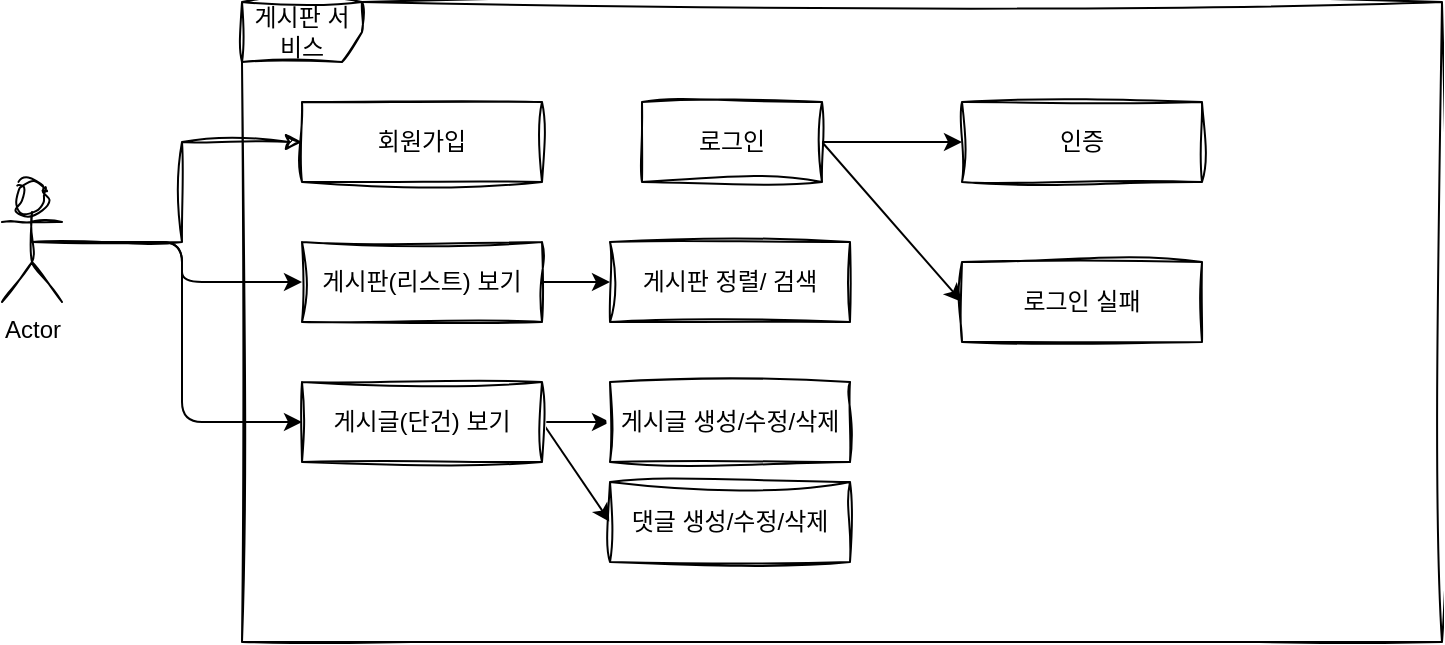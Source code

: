 <mxfile version="21.6.9" type="github">
  <diagram name="페이지-1" id="_WbU3tiYyOg9ZHtQQ9FB">
    <mxGraphModel dx="663" dy="747" grid="1" gridSize="10" guides="1" tooltips="1" connect="1" arrows="1" fold="1" page="1" pageScale="1" pageWidth="827" pageHeight="1169" math="0" shadow="0">
      <root>
        <mxCell id="0" />
        <mxCell id="1" parent="0" />
        <mxCell id="K8At-hvaZBKUtDex66WP-21" style="edgeStyle=orthogonalEdgeStyle;rounded=0;orthogonalLoop=1;jettySize=auto;html=1;exitX=0.5;exitY=0.5;exitDx=0;exitDy=0;exitPerimeter=0;sketch=1;curveFitting=1;jiggle=2;labelBackgroundColor=none;fontColor=default;" parent="1" source="K8At-hvaZBKUtDex66WP-1" target="K8At-hvaZBKUtDex66WP-2" edge="1">
          <mxGeometry relative="1" as="geometry" />
        </mxCell>
        <mxCell id="K8At-hvaZBKUtDex66WP-25" style="edgeStyle=orthogonalEdgeStyle;rounded=1;orthogonalLoop=1;jettySize=auto;html=1;exitX=0.5;exitY=0.5;exitDx=0;exitDy=0;exitPerimeter=0;entryX=0;entryY=0.5;entryDx=0;entryDy=0;" parent="1" source="K8At-hvaZBKUtDex66WP-1" target="K8At-hvaZBKUtDex66WP-5" edge="1">
          <mxGeometry relative="1" as="geometry" />
        </mxCell>
        <mxCell id="h5VOBZY0okgNRkojXrKu-2" style="edgeStyle=orthogonalEdgeStyle;rounded=1;orthogonalLoop=1;jettySize=auto;html=1;exitX=0.5;exitY=0.5;exitDx=0;exitDy=0;exitPerimeter=0;entryX=0;entryY=0.5;entryDx=0;entryDy=0;" edge="1" parent="1" source="K8At-hvaZBKUtDex66WP-1" target="K8At-hvaZBKUtDex66WP-6">
          <mxGeometry relative="1" as="geometry" />
        </mxCell>
        <mxCell id="K8At-hvaZBKUtDex66WP-1" value="Actor" style="shape=umlActor;verticalLabelPosition=bottom;verticalAlign=top;html=1;sketch=1;curveFitting=1;jiggle=2;labelBackgroundColor=none;rounded=0;" parent="1" vertex="1">
          <mxGeometry x="50" y="260" width="30" height="60" as="geometry" />
        </mxCell>
        <mxCell id="K8At-hvaZBKUtDex66WP-2" value="회원가입" style="rounded=0;whiteSpace=wrap;html=1;arcSize=40;sketch=1;curveFitting=1;jiggle=2;labelBackgroundColor=none;" parent="1" vertex="1">
          <mxGeometry x="200" y="220" width="120" height="40" as="geometry" />
        </mxCell>
        <mxCell id="K8At-hvaZBKUtDex66WP-4" value="게시판 서비스" style="shape=umlFrame;whiteSpace=wrap;html=1;pointerEvents=0;sketch=1;curveFitting=1;jiggle=2;labelBackgroundColor=none;rounded=0;" parent="1" vertex="1">
          <mxGeometry x="170" y="170" width="600" height="320" as="geometry" />
        </mxCell>
        <mxCell id="h5VOBZY0okgNRkojXrKu-6" style="edgeStyle=orthogonalEdgeStyle;rounded=1;orthogonalLoop=1;jettySize=auto;html=1;exitX=1;exitY=0.5;exitDx=0;exitDy=0;entryX=0;entryY=0.5;entryDx=0;entryDy=0;" edge="1" parent="1" source="K8At-hvaZBKUtDex66WP-5" target="K8At-hvaZBKUtDex66WP-10">
          <mxGeometry relative="1" as="geometry" />
        </mxCell>
        <mxCell id="K8At-hvaZBKUtDex66WP-5" value="게시판(리스트) 보기" style="rounded=0;whiteSpace=wrap;html=1;arcSize=40;sketch=1;curveFitting=1;jiggle=2;labelBackgroundColor=none;" parent="1" vertex="1">
          <mxGeometry x="200" y="290" width="120" height="40" as="geometry" />
        </mxCell>
        <mxCell id="h5VOBZY0okgNRkojXrKu-4" style="edgeStyle=orthogonalEdgeStyle;rounded=1;orthogonalLoop=1;jettySize=auto;html=1;exitX=1;exitY=0.5;exitDx=0;exitDy=0;entryX=0;entryY=0.5;entryDx=0;entryDy=0;" edge="1" parent="1" source="K8At-hvaZBKUtDex66WP-6" target="K8At-hvaZBKUtDex66WP-11">
          <mxGeometry relative="1" as="geometry" />
        </mxCell>
        <mxCell id="h5VOBZY0okgNRkojXrKu-5" style="rounded=1;orthogonalLoop=1;jettySize=auto;html=1;exitX=1;exitY=0.5;exitDx=0;exitDy=0;entryX=0;entryY=0.5;entryDx=0;entryDy=0;" edge="1" parent="1" source="K8At-hvaZBKUtDex66WP-6" target="K8At-hvaZBKUtDex66WP-12">
          <mxGeometry relative="1" as="geometry" />
        </mxCell>
        <mxCell id="K8At-hvaZBKUtDex66WP-6" value="게시글(단건) 보기" style="rounded=0;whiteSpace=wrap;html=1;arcSize=40;sketch=1;curveFitting=1;jiggle=2;labelBackgroundColor=none;" parent="1" vertex="1">
          <mxGeometry x="200" y="360" width="120" height="40" as="geometry" />
        </mxCell>
        <mxCell id="h5VOBZY0okgNRkojXrKu-8" style="rounded=1;orthogonalLoop=1;jettySize=auto;html=1;exitX=1;exitY=0.5;exitDx=0;exitDy=0;entryX=0;entryY=0.5;entryDx=0;entryDy=0;" edge="1" parent="1" source="K8At-hvaZBKUtDex66WP-7" target="K8At-hvaZBKUtDex66WP-8">
          <mxGeometry relative="1" as="geometry" />
        </mxCell>
        <mxCell id="h5VOBZY0okgNRkojXrKu-9" style="rounded=1;orthogonalLoop=1;jettySize=auto;html=1;exitX=1;exitY=0.5;exitDx=0;exitDy=0;entryX=0;entryY=0.5;entryDx=0;entryDy=0;" edge="1" parent="1" source="K8At-hvaZBKUtDex66WP-7" target="K8At-hvaZBKUtDex66WP-9">
          <mxGeometry relative="1" as="geometry" />
        </mxCell>
        <mxCell id="K8At-hvaZBKUtDex66WP-7" value="로그인" style="rounded=0;whiteSpace=wrap;html=1;arcSize=40;sketch=1;curveFitting=1;jiggle=2;labelBackgroundColor=none;" parent="1" vertex="1">
          <mxGeometry x="370" y="220" width="90" height="40" as="geometry" />
        </mxCell>
        <mxCell id="K8At-hvaZBKUtDex66WP-8" value="인증" style="rounded=0;whiteSpace=wrap;html=1;arcSize=40;sketch=1;curveFitting=1;jiggle=2;labelBackgroundColor=none;" parent="1" vertex="1">
          <mxGeometry x="530" y="220" width="120" height="40" as="geometry" />
        </mxCell>
        <mxCell id="K8At-hvaZBKUtDex66WP-9" value="로그인 실패" style="rounded=0;whiteSpace=wrap;html=1;arcSize=40;sketch=1;curveFitting=1;jiggle=2;labelBackgroundColor=none;" parent="1" vertex="1">
          <mxGeometry x="530" y="300" width="120" height="40" as="geometry" />
        </mxCell>
        <mxCell id="K8At-hvaZBKUtDex66WP-10" value="게시판 정렬/ 검색" style="rounded=0;whiteSpace=wrap;html=1;arcSize=40;sketch=1;curveFitting=1;jiggle=2;labelBackgroundColor=none;" parent="1" vertex="1">
          <mxGeometry x="354" y="290" width="120" height="40" as="geometry" />
        </mxCell>
        <mxCell id="K8At-hvaZBKUtDex66WP-11" value="게시글 생성/수정/삭제" style="rounded=0;whiteSpace=wrap;html=1;arcSize=40;sketch=1;curveFitting=1;jiggle=2;labelBackgroundColor=none;" parent="1" vertex="1">
          <mxGeometry x="354" y="360" width="120" height="40" as="geometry" />
        </mxCell>
        <mxCell id="K8At-hvaZBKUtDex66WP-12" value="댓글 생성/수정/삭제" style="rounded=0;whiteSpace=wrap;html=1;arcSize=40;sketch=1;curveFitting=1;jiggle=2;labelBackgroundColor=none;" parent="1" vertex="1">
          <mxGeometry x="354" y="410" width="120" height="40" as="geometry" />
        </mxCell>
      </root>
    </mxGraphModel>
  </diagram>
</mxfile>
